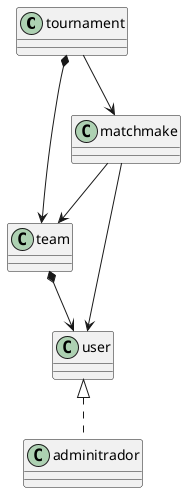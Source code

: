 @startuml

class tournament
class matchmake
class team
class user
class adminitrador

tournament *-down-> team
team *-down-> user
user <|.down. adminitrador
tournament -down-> matchmake
matchmake -down-> team
matchmake -down-> user

@enduml